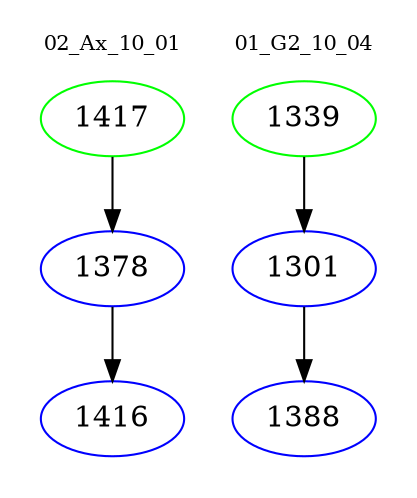 digraph{
subgraph cluster_0 {
color = white
label = "02_Ax_10_01";
fontsize=10;
T0_1417 [label="1417", color="green"]
T0_1417 -> T0_1378 [color="black"]
T0_1378 [label="1378", color="blue"]
T0_1378 -> T0_1416 [color="black"]
T0_1416 [label="1416", color="blue"]
}
subgraph cluster_1 {
color = white
label = "01_G2_10_04";
fontsize=10;
T1_1339 [label="1339", color="green"]
T1_1339 -> T1_1301 [color="black"]
T1_1301 [label="1301", color="blue"]
T1_1301 -> T1_1388 [color="black"]
T1_1388 [label="1388", color="blue"]
}
}
